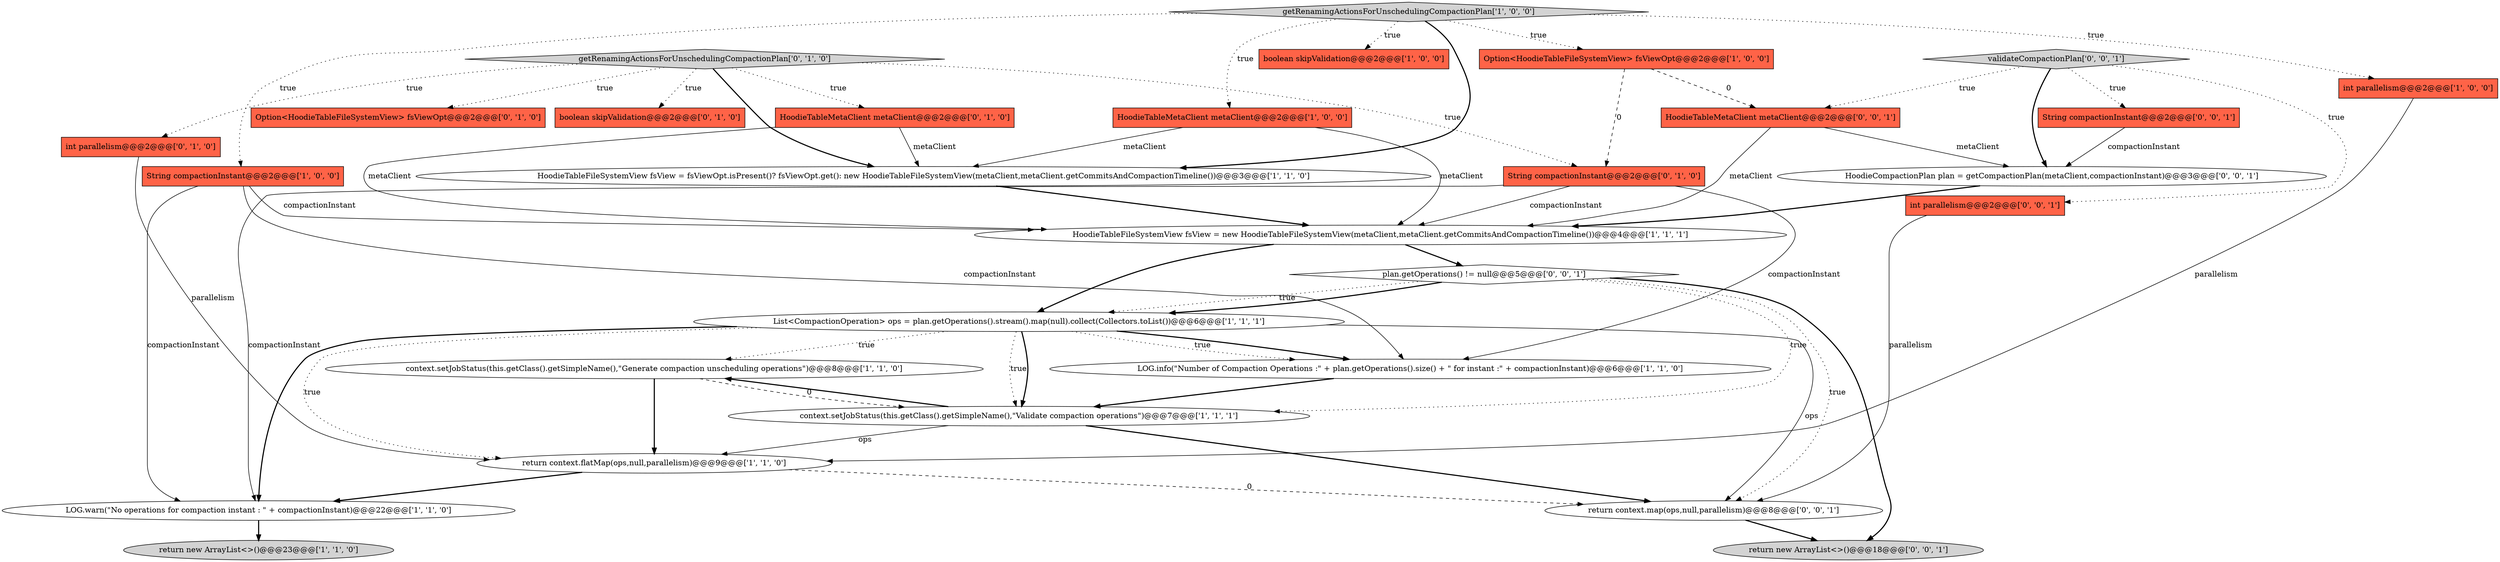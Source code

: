 digraph {
16 [style = filled, label = "boolean skipValidation@@@2@@@['0', '1', '0']", fillcolor = tomato, shape = box image = "AAA0AAABBB2BBB"];
8 [style = filled, label = "context.setJobStatus(this.getClass().getSimpleName(),\"Generate compaction unscheduling operations\")@@@8@@@['1', '1', '0']", fillcolor = white, shape = ellipse image = "AAA0AAABBB1BBB"];
3 [style = filled, label = "int parallelism@@@2@@@['1', '0', '0']", fillcolor = tomato, shape = box image = "AAA0AAABBB1BBB"];
14 [style = filled, label = "getRenamingActionsForUnschedulingCompactionPlan['1', '0', '0']", fillcolor = lightgray, shape = diamond image = "AAA0AAABBB1BBB"];
7 [style = filled, label = "context.setJobStatus(this.getClass().getSimpleName(),\"Validate compaction operations\")@@@7@@@['1', '1', '1']", fillcolor = white, shape = ellipse image = "AAA0AAABBB1BBB"];
19 [style = filled, label = "int parallelism@@@2@@@['0', '1', '0']", fillcolor = tomato, shape = box image = "AAA0AAABBB2BBB"];
9 [style = filled, label = "return new ArrayList<>()@@@23@@@['1', '1', '0']", fillcolor = lightgray, shape = ellipse image = "AAA0AAABBB1BBB"];
25 [style = filled, label = "HoodieCompactionPlan plan = getCompactionPlan(metaClient,compactionInstant)@@@3@@@['0', '0', '1']", fillcolor = white, shape = ellipse image = "AAA0AAABBB3BBB"];
12 [style = filled, label = "LOG.warn(\"No operations for compaction instant : \" + compactionInstant)@@@22@@@['1', '1', '0']", fillcolor = white, shape = ellipse image = "AAA0AAABBB1BBB"];
26 [style = filled, label = "HoodieTableMetaClient metaClient@@@2@@@['0', '0', '1']", fillcolor = tomato, shape = box image = "AAA0AAABBB3BBB"];
4 [style = filled, label = "List<CompactionOperation> ops = plan.getOperations().stream().map(null).collect(Collectors.toList())@@@6@@@['1', '1', '1']", fillcolor = white, shape = ellipse image = "AAA0AAABBB1BBB"];
28 [style = filled, label = "validateCompactionPlan['0', '0', '1']", fillcolor = lightgray, shape = diamond image = "AAA0AAABBB3BBB"];
5 [style = filled, label = "return context.flatMap(ops,null,parallelism)@@@9@@@['1', '1', '0']", fillcolor = white, shape = ellipse image = "AAA0AAABBB1BBB"];
18 [style = filled, label = "getRenamingActionsForUnschedulingCompactionPlan['0', '1', '0']", fillcolor = lightgray, shape = diamond image = "AAA0AAABBB2BBB"];
1 [style = filled, label = "boolean skipValidation@@@2@@@['1', '0', '0']", fillcolor = tomato, shape = box image = "AAA0AAABBB1BBB"];
20 [style = filled, label = "String compactionInstant@@@2@@@['0', '1', '0']", fillcolor = tomato, shape = box image = "AAA1AAABBB2BBB"];
23 [style = filled, label = "return new ArrayList<>()@@@18@@@['0', '0', '1']", fillcolor = lightgray, shape = ellipse image = "AAA0AAABBB3BBB"];
0 [style = filled, label = "HoodieTableFileSystemView fsView = new HoodieTableFileSystemView(metaClient,metaClient.getCommitsAndCompactionTimeline())@@@4@@@['1', '1', '1']", fillcolor = white, shape = ellipse image = "AAA0AAABBB1BBB"];
6 [style = filled, label = "String compactionInstant@@@2@@@['1', '0', '0']", fillcolor = tomato, shape = box image = "AAA0AAABBB1BBB"];
11 [style = filled, label = "HoodieTableFileSystemView fsView = fsViewOpt.isPresent()? fsViewOpt.get(): new HoodieTableFileSystemView(metaClient,metaClient.getCommitsAndCompactionTimeline())@@@3@@@['1', '1', '0']", fillcolor = white, shape = ellipse image = "AAA0AAABBB1BBB"];
27 [style = filled, label = "return context.map(ops,null,parallelism)@@@8@@@['0', '0', '1']", fillcolor = white, shape = ellipse image = "AAA0AAABBB3BBB"];
22 [style = filled, label = "int parallelism@@@2@@@['0', '0', '1']", fillcolor = tomato, shape = box image = "AAA0AAABBB3BBB"];
10 [style = filled, label = "LOG.info(\"Number of Compaction Operations :\" + plan.getOperations().size() + \" for instant :\" + compactionInstant)@@@6@@@['1', '1', '0']", fillcolor = white, shape = ellipse image = "AAA0AAABBB1BBB"];
13 [style = filled, label = "Option<HoodieTableFileSystemView> fsViewOpt@@@2@@@['1', '0', '0']", fillcolor = tomato, shape = box image = "AAA1AAABBB1BBB"];
21 [style = filled, label = "plan.getOperations() != null@@@5@@@['0', '0', '1']", fillcolor = white, shape = diamond image = "AAA0AAABBB3BBB"];
24 [style = filled, label = "String compactionInstant@@@2@@@['0', '0', '1']", fillcolor = tomato, shape = box image = "AAA0AAABBB3BBB"];
17 [style = filled, label = "HoodieTableMetaClient metaClient@@@2@@@['0', '1', '0']", fillcolor = tomato, shape = box image = "AAA0AAABBB2BBB"];
2 [style = filled, label = "HoodieTableMetaClient metaClient@@@2@@@['1', '0', '0']", fillcolor = tomato, shape = box image = "AAA0AAABBB1BBB"];
15 [style = filled, label = "Option<HoodieTableFileSystemView> fsViewOpt@@@2@@@['0', '1', '0']", fillcolor = tomato, shape = box image = "AAA0AAABBB2BBB"];
20->10 [style = solid, label="compactionInstant"];
25->0 [style = bold, label=""];
4->10 [style = bold, label=""];
4->5 [style = dotted, label="true"];
14->2 [style = dotted, label="true"];
6->10 [style = solid, label="compactionInstant"];
26->25 [style = solid, label="metaClient"];
7->5 [style = solid, label="ops"];
18->16 [style = dotted, label="true"];
4->10 [style = dotted, label="true"];
13->20 [style = dashed, label="0"];
18->11 [style = bold, label=""];
18->19 [style = dotted, label="true"];
6->0 [style = solid, label="compactionInstant"];
18->15 [style = dotted, label="true"];
4->8 [style = dotted, label="true"];
17->0 [style = solid, label="metaClient"];
4->7 [style = dotted, label="true"];
21->27 [style = dotted, label="true"];
0->21 [style = bold, label=""];
18->20 [style = dotted, label="true"];
17->11 [style = solid, label="metaClient"];
20->0 [style = solid, label="compactionInstant"];
7->8 [style = bold, label=""];
12->9 [style = bold, label=""];
10->7 [style = bold, label=""];
21->4 [style = dotted, label="true"];
13->26 [style = dashed, label="0"];
3->5 [style = solid, label="parallelism"];
4->7 [style = bold, label=""];
14->13 [style = dotted, label="true"];
26->0 [style = solid, label="metaClient"];
4->27 [style = solid, label="ops"];
5->27 [style = dashed, label="0"];
11->0 [style = bold, label=""];
28->24 [style = dotted, label="true"];
19->5 [style = solid, label="parallelism"];
8->5 [style = bold, label=""];
5->12 [style = bold, label=""];
2->11 [style = solid, label="metaClient"];
0->4 [style = bold, label=""];
8->7 [style = dashed, label="0"];
28->26 [style = dotted, label="true"];
21->7 [style = dotted, label="true"];
28->22 [style = dotted, label="true"];
7->27 [style = bold, label=""];
14->3 [style = dotted, label="true"];
4->12 [style = bold, label=""];
28->25 [style = bold, label=""];
27->23 [style = bold, label=""];
6->12 [style = solid, label="compactionInstant"];
14->1 [style = dotted, label="true"];
20->12 [style = solid, label="compactionInstant"];
18->17 [style = dotted, label="true"];
2->0 [style = solid, label="metaClient"];
14->11 [style = bold, label=""];
22->27 [style = solid, label="parallelism"];
24->25 [style = solid, label="compactionInstant"];
21->4 [style = bold, label=""];
21->23 [style = bold, label=""];
14->6 [style = dotted, label="true"];
}
